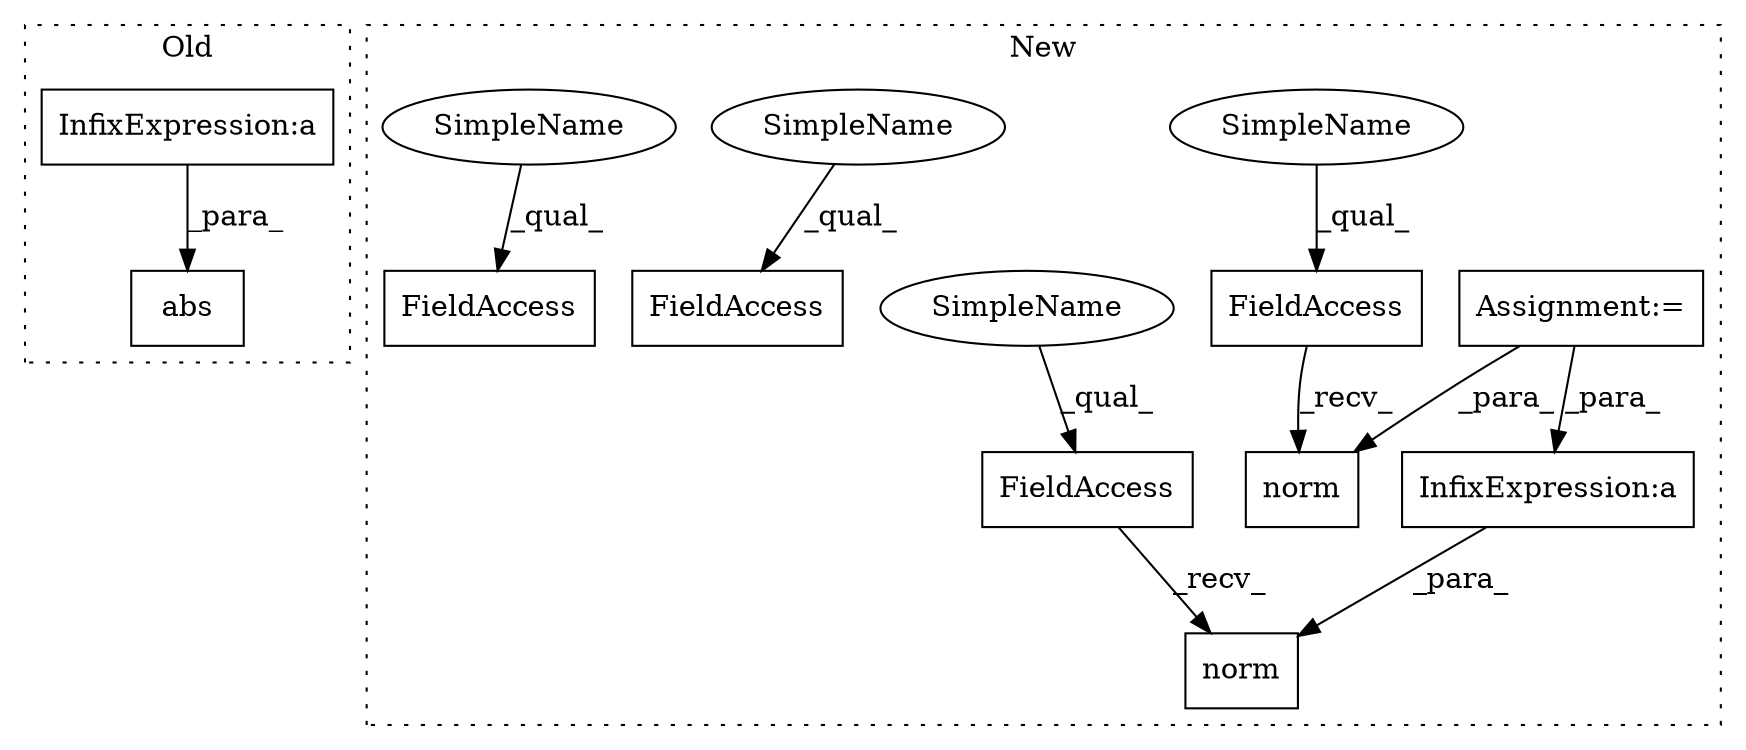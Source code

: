 digraph G {
subgraph cluster0 {
1 [label="abs" a="32" s="5397,5465" l="4,1" shape="box"];
9 [label="InfixExpression:a" a="27" s="5434" l="3" shape="box"];
label = "Old";
style="dotted";
}
subgraph cluster1 {
2 [label="norm" a="32" s="5489,5544" l="5,1" shape="box"];
3 [label="FieldAccess" a="22" s="5476" l="12" shape="box"];
4 [label="FieldAccess" a="22" s="5790" l="12" shape="box"];
5 [label="norm" a="32" s="5803,5853" l="5,1" shape="box"];
6 [label="InfixExpression:a" a="27" s="5517" l="3" shape="box"];
7 [label="FieldAccess" a="22" s="5749" l="13" shape="box"];
8 [label="FieldAccess" a="22" s="5434" l="13" shape="box"];
10 [label="Assignment:=" a="7" s="5211" l="1" shape="box"];
11 [label="SimpleName" a="42" s="5790" l="5" shape="ellipse"];
12 [label="SimpleName" a="42" s="5476" l="5" shape="ellipse"];
13 [label="SimpleName" a="42" s="5434" l="5" shape="ellipse"];
14 [label="SimpleName" a="42" s="5749" l="5" shape="ellipse"];
label = "New";
style="dotted";
}
3 -> 2 [label="_recv_"];
4 -> 5 [label="_recv_"];
6 -> 2 [label="_para_"];
9 -> 1 [label="_para_"];
10 -> 6 [label="_para_"];
10 -> 5 [label="_para_"];
11 -> 4 [label="_qual_"];
12 -> 3 [label="_qual_"];
13 -> 8 [label="_qual_"];
14 -> 7 [label="_qual_"];
}